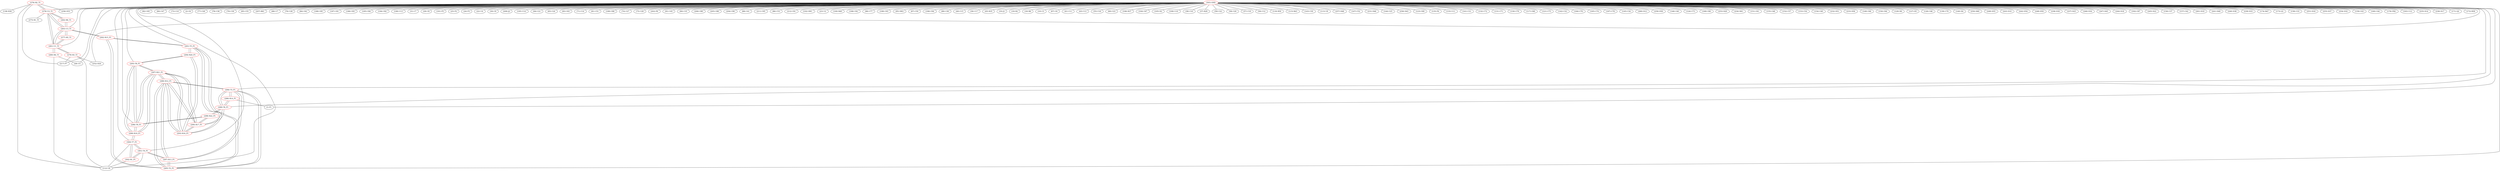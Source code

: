 graph {
	276 [label="(276) R2_T1" color=red]
	217 [label="(217) P7"]
	258 [label="(258) D53"]
	138 [label="(138) R36"]
	112 [label="(112) U8"]
	278 [label="(278) U2_T1"]
	277 [label="(277) R5_T1" color=red]
	283 [label="(283) U3_T1"]
	281 [label="(281) U1_T1"]
	278 [label="(278) U2_T1" color=red]
	283 [label="(283) U3_T1"]
	281 [label="(281) U1_T1"]
	276 [label="(276) R2_T1"]
	275 [label="(275) R1_T1"]
	282 [label="(282) R6_T1"]
	279 [label="(279) R3_T1" color=red]
	217 [label="(217) P7"]
	112 [label="(112) U8"]
	252 [label="(252) D24"]
	281 [label="(281) U1_T1"]
	280 [label="(280) R4_T1" color=red]
	28 [label="(28) U5"]
	112 [label="(112) U8"]
	281 [label="(281) U1_T1"]
	281 [label="(281) U1_T1" color=red]
	280 [label="(280) R4_T1"]
	278 [label="(278) U2_T1"]
	283 [label="(283) U3_T1"]
	277 [label="(277) R5_T1"]
	279 [label="(279) R3_T1"]
	282 [label="(282) R6_T1" color=red]
	283 [label="(283) U3_T1"]
	278 [label="(278) U2_T1"]
	283 [label="(283) U3_T1" color=red]
	282 [label="(282) R6_T1"]
	277 [label="(277) R5_T1"]
	278 [label="(278) U2_T1"]
	281 [label="(281) U1_T1"]
	292 [label="(292) R15_P1"]
	284 [label="(284) T3_P1" color=red]
	288 [label="(288) R14_P1"]
	289 [label="(289) T6_P1"]
	287 [label="(287) R13_P1"]
	286 [label="(286) R12_P1"]
	285 [label="(285) T2_P1"]
	285 [label="(285) T2_P1" color=red]
	287 [label="(287) R13_P1"]
	284 [label="(284) T3_P1"]
	286 [label="(286) R12_P1"]
	291 [label="(291) T5_P1"]
	292 [label="(292) R15_P1"]
	286 [label="(286) R12_P1" color=red]
	297 [label="(297) R21_P1"]
	293 [label="(293) R16_P1"]
	290 [label="(290) R17_P1"]
	287 [label="(287) R13_P1"]
	284 [label="(284) T3_P1"]
	285 [label="(285) T2_P1"]
	287 [label="(287) R13_P1" color=red]
	301 [label="(301) T4_P1"]
	284 [label="(284) T3_P1"]
	286 [label="(286) R12_P1"]
	285 [label="(285) T2_P1"]
	288 [label="(288) R14_P1" color=red]
	1 [label="(1) P1"]
	284 [label="(284) T3_P1"]
	289 [label="(289) T6_P1"]
	289 [label="(289) T6_P1" color=red]
	288 [label="(288) R14_P1"]
	284 [label="(284) T3_P1"]
	298 [label="(298) R22_P1"]
	290 [label="(290) R17_P1"]
	290 [label="(290) R17_P1" color=red]
	297 [label="(297) R21_P1"]
	293 [label="(293) R16_P1"]
	286 [label="(286) R12_P1"]
	298 [label="(298) R22_P1"]
	289 [label="(289) T6_P1"]
	291 [label="(291) T5_P1" color=red]
	285 [label="(285) T2_P1"]
	292 [label="(292) R15_P1"]
	293 [label="(293) R16_P1"]
	294 [label="(294) R20_P1"]
	292 [label="(292) R15_P1" color=red]
	283 [label="(283) U3_T1"]
	285 [label="(285) T2_P1"]
	291 [label="(291) T5_P1"]
	293 [label="(293) R16_P1" color=red]
	297 [label="(297) R21_P1"]
	286 [label="(286) R12_P1"]
	290 [label="(290) R17_P1"]
	291 [label="(291) T5_P1"]
	294 [label="(294) R20_P1"]
	294 [label="(294) R20_P1" color=red]
	295 [label="(295) T8_P1"]
	293 [label="(293) R16_P1"]
	291 [label="(291) T5_P1"]
	295 [label="(295) T8_P1" color=red]
	296 [label="(296) T9_P1"]
	297 [label="(297) R21_P1"]
	299 [label="(299) R19_P1"]
	294 [label="(294) R20_P1"]
	296 [label="(296) T9_P1" color=red]
	298 [label="(298) R22_P1"]
	297 [label="(297) R21_P1"]
	295 [label="(295) T8_P1"]
	299 [label="(299) R19_P1"]
	297 [label="(297) R21_P1" color=red]
	293 [label="(293) R16_P1"]
	286 [label="(286) R12_P1"]
	290 [label="(290) R17_P1"]
	296 [label="(296) T9_P1"]
	295 [label="(295) T8_P1"]
	299 [label="(299) R19_P1"]
	298 [label="(298) R22_P1" color=red]
	296 [label="(296) T9_P1"]
	289 [label="(289) T6_P1"]
	290 [label="(290) R17_P1"]
	299 [label="(299) R19_P1" color=red]
	296 [label="(296) T9_P1"]
	297 [label="(297) R21_P1"]
	295 [label="(295) T8_P1"]
	300 [label="(300) T7_P1"]
	300 [label="(300) T7_P1" color=red]
	302 [label="(302) R1_P1"]
	301 [label="(301) T4_P1"]
	112 [label="(112) U8"]
	299 [label="(299) R19_P1"]
	301 [label="(301) T4_P1" color=red]
	287 [label="(287) R13_P1"]
	302 [label="(302) R1_P1"]
	300 [label="(300) T7_P1"]
	112 [label="(112) U8"]
	302 [label="(302) R1_P1" color=red]
	301 [label="(301) T4_P1"]
	300 [label="(300) T7_P1"]
	112 [label="(112) U8"]
	303 [label="(303) GND" color=red]
	82 [label="(82) C65"]
	80 [label="(80) C47"]
	73 [label="(73) C10"]
	2 [label="(2) C6"]
	77 [label="(77) C26"]
	78 [label="(78) C36"]
	79 [label="(79) C39"]
	85 [label="(85) C55"]
	207 [label="(207) R61"]
	68 [label="(68) U7"]
	76 [label="(76) C28"]
	84 [label="(84) C62"]
	188 [label="(188) C85"]
	187 [label="(187) C81"]
	186 [label="(186) C83"]
	185 [label="(185) C84"]
	194 [label="(194) C82"]
	190 [label="(190) U13"]
	31 [label="(31) C7"]
	29 [label="(29) C8"]
	191 [label="(191) P5"]
	25 [label="(25) P2"]
	24 [label="(24) P3"]
	22 [label="(22) U4"]
	30 [label="(30) C9"]
	209 [label="(209) J2"]
	195 [label="(195) U14"]
	64 [label="(64) C21"]
	65 [label="(65) C24"]
	83 [label="(83) C63"]
	71 [label="(71) C14"]
	81 [label="(81) C51"]
	189 [label="(189) C86"]
	74 [label="(74) C27"]
	75 [label="(75) C29"]
	202 [label="(202) P6"]
	112 [label="(112) U8"]
	91 [label="(91) C45"]
	90 [label="(90) C35"]
	206 [label="(206) C89"]
	205 [label="(205) C88"]
	204 [label="(204) C90"]
	88 [label="(88) C41"]
	211 [label="(211) C95"]
	86 [label="(86) C53"]
	212 [label="(212) C91"]
	102 [label="(102) SW1"]
	23 [label="(23) U2"]
	100 [label="(100) R49"]
	198 [label="(198) C92"]
	96 [label="(96) C77"]
	199 [label="(199) C93"]
	95 [label="(95) SW2"]
	87 [label="(87) C50"]
	196 [label="(196) C94"]
	28 [label="(28) U5"]
	89 [label="(89) C38"]
	40 [label="(40) C15"]
	39 [label="(39) C17"]
	45 [label="(45) R35"]
	33 [label="(33) J1"]
	19 [label="(19) R2"]
	18 [label="(18) R8"]
	10 [label="(10) C3"]
	67 [label="(67) U6"]
	41 [label="(41) C11"]
	43 [label="(43) C13"]
	55 [label="(55) C18"]
	60 [label="(60) C23"]
	106 [label="(106) R37"]
	104 [label="(104) C67"]
	105 [label="(105) D2"]
	109 [label="(109) U10"]
	38 [label="(38) C16"]
	37 [label="(37) R29"]
	59 [label="(59) C22"]
	58 [label="(58) C20"]
	57 [label="(57) C19"]
	56 [label="(56) C12"]
	119 [label="(119) R50"]
	115 [label="(115) R43"]
	143 [label="(143) C30"]
	113 [label="(113) U9"]
	257 [label="(257) D48"]
	147 [label="(147) C52"]
	231 [label="(231) D46"]
	144 [label="(144) C25"]
	256 [label="(256) D43"]
	123 [label="(123) C69"]
	135 [label="(135) P4"]
	133 [label="(133) U11"]
	141 [label="(141) C31"]
	132 [label="(132) C72"]
	131 [label="(131) C71"]
	130 [label="(130) C79"]
	117 [label="(117) C68"]
	121 [label="(121) C75"]
	142 [label="(142) C32"]
	164 [label="(164) C76"]
	165 [label="(165) C74"]
	167 [label="(167) C78"]
	145 [label="(145) C34"]
	260 [label="(260) D12"]
	258 [label="(258) D53"]
	259 [label="(259) D58"]
	146 [label="(146) C40"]
	124 [label="(124) C73"]
	169 [label="(169) C80"]
	253 [label="(253) D29"]
	234 [label="(234) D61"]
	151 [label="(151) C61"]
	155 [label="(155) C48"]
	152 [label="(152) C57"]
	153 [label="(153) C54"]
	154 [label="(154) C49"]
	232 [label="(232) D51"]
	233 [label="(233) D56"]
	149 [label="(149) C66"]
	150 [label="(150) C64"]
	217 [label="(217) P7"]
	129 [label="(129) D6"]
	127 [label="(127) D5"]
	126 [label="(126) C46"]
	139 [label="(139) C70"]
	140 [label="(140) D4"]
	250 [label="(250) D60"]
	249 [label="(249) D55"]
	1 [label="(1) P1"]
	243 [label="(243) D10"]
	242 [label="(242) D54"]
	248 [label="(248) D50"]
	238 [label="(238) D30"]
	237 [label="(237) D25"]
	246 [label="(246) D34"]
	247 [label="(247) D45"]
	244 [label="(244) D18"]
	192 [label="(192) C87"]
	245 [label="(245) D22"]
	156 [label="(156) C37"]
	157 [label="(157) C42"]
	261 [label="(261) D19"]
	241 [label="(241) D49"]
	240 [label="(240) D38"]
	239 [label="(239) D33"]
	174 [label="(174) R47"]
	173 [label="(173) Q1"]
	158 [label="(158) C33"]
	251 [label="(251) D16"]
	252 [label="(252) D24"]
	255 [label="(255) D37"]
	254 [label="(254) D32"]
	159 [label="(159) C43"]
	160 [label="(160) C44"]
	176 [label="(176) FB2"]
	163 [label="(163) U12"]
	235 [label="(235) D14"]
	236 [label="(236) D17"]
	171 [label="(171) Q2"]
	172 [label="(172) R58"]
	283 [label="(283) U3_T1"]
	281 [label="(281) U1_T1"]
	278 [label="(278) U2_T1"]
	284 [label="(284) T3_P1"]
	301 [label="(301) T4_P1"]
	300 [label="(300) T7_P1"]
	291 [label="(291) T5_P1"]
	296 [label="(296) T9_P1"]
	295 [label="(295) T8_P1"]
	289 [label="(289) T6_P1"]
	285 [label="(285) T2_P1"]
	276 -- 217
	276 -- 258
	276 -- 138
	276 -- 112
	276 -- 278
	277 -- 283
	277 -- 281
	278 -- 283
	278 -- 281
	278 -- 276
	278 -- 275
	278 -- 282
	279 -- 217
	279 -- 112
	279 -- 252
	279 -- 281
	280 -- 28
	280 -- 112
	280 -- 281
	281 -- 280
	281 -- 278
	281 -- 283
	281 -- 277
	281 -- 279
	282 -- 283
	282 -- 278
	283 -- 282
	283 -- 277
	283 -- 278
	283 -- 281
	283 -- 292
	284 -- 288
	284 -- 289
	284 -- 287
	284 -- 286
	284 -- 285
	285 -- 287
	285 -- 284
	285 -- 286
	285 -- 291
	285 -- 292
	286 -- 297
	286 -- 293
	286 -- 290
	286 -- 287
	286 -- 284
	286 -- 285
	287 -- 301
	287 -- 284
	287 -- 286
	287 -- 285
	288 -- 1
	288 -- 284
	288 -- 289
	289 -- 288
	289 -- 284
	289 -- 298
	289 -- 290
	290 -- 297
	290 -- 293
	290 -- 286
	290 -- 298
	290 -- 289
	291 -- 285
	291 -- 292
	291 -- 293
	291 -- 294
	292 -- 283
	292 -- 285
	292 -- 291
	293 -- 297
	293 -- 286
	293 -- 290
	293 -- 291
	293 -- 294
	294 -- 295
	294 -- 293
	294 -- 291
	295 -- 296
	295 -- 297
	295 -- 299
	295 -- 294
	296 -- 298
	296 -- 297
	296 -- 295
	296 -- 299
	297 -- 293
	297 -- 286
	297 -- 290
	297 -- 296
	297 -- 295
	297 -- 299
	298 -- 296
	298 -- 289
	298 -- 290
	299 -- 296
	299 -- 297
	299 -- 295
	299 -- 300
	300 -- 302
	300 -- 301
	300 -- 112
	300 -- 299
	301 -- 287
	301 -- 302
	301 -- 300
	301 -- 112
	302 -- 301
	302 -- 300
	302 -- 112
	303 -- 82
	303 -- 80
	303 -- 73
	303 -- 2
	303 -- 77
	303 -- 78
	303 -- 79
	303 -- 85
	303 -- 207
	303 -- 68
	303 -- 76
	303 -- 84
	303 -- 188
	303 -- 187
	303 -- 186
	303 -- 185
	303 -- 194
	303 -- 190
	303 -- 31
	303 -- 29
	303 -- 191
	303 -- 25
	303 -- 24
	303 -- 22
	303 -- 30
	303 -- 209
	303 -- 195
	303 -- 64
	303 -- 65
	303 -- 83
	303 -- 71
	303 -- 81
	303 -- 189
	303 -- 74
	303 -- 75
	303 -- 202
	303 -- 112
	303 -- 91
	303 -- 90
	303 -- 206
	303 -- 205
	303 -- 204
	303 -- 88
	303 -- 211
	303 -- 86
	303 -- 212
	303 -- 102
	303 -- 23
	303 -- 100
	303 -- 198
	303 -- 96
	303 -- 199
	303 -- 95
	303 -- 87
	303 -- 196
	303 -- 28
	303 -- 89
	303 -- 40
	303 -- 39
	303 -- 45
	303 -- 33
	303 -- 19
	303 -- 18
	303 -- 10
	303 -- 67
	303 -- 41
	303 -- 43
	303 -- 55
	303 -- 60
	303 -- 106
	303 -- 104
	303 -- 105
	303 -- 109
	303 -- 38
	303 -- 37
	303 -- 59
	303 -- 58
	303 -- 57
	303 -- 56
	303 -- 119
	303 -- 115
	303 -- 143
	303 -- 113
	303 -- 257
	303 -- 147
	303 -- 231
	303 -- 144
	303 -- 256
	303 -- 123
	303 -- 135
	303 -- 133
	303 -- 141
	303 -- 132
	303 -- 131
	303 -- 130
	303 -- 117
	303 -- 121
	303 -- 142
	303 -- 164
	303 -- 165
	303 -- 167
	303 -- 145
	303 -- 260
	303 -- 258
	303 -- 259
	303 -- 146
	303 -- 124
	303 -- 169
	303 -- 253
	303 -- 234
	303 -- 151
	303 -- 155
	303 -- 152
	303 -- 153
	303 -- 154
	303 -- 232
	303 -- 233
	303 -- 149
	303 -- 150
	303 -- 217
	303 -- 129
	303 -- 127
	303 -- 126
	303 -- 139
	303 -- 140
	303 -- 250
	303 -- 249
	303 -- 1
	303 -- 243
	303 -- 242
	303 -- 248
	303 -- 238
	303 -- 237
	303 -- 246
	303 -- 247
	303 -- 244
	303 -- 192
	303 -- 245
	303 -- 156
	303 -- 157
	303 -- 261
	303 -- 241
	303 -- 240
	303 -- 239
	303 -- 174
	303 -- 173
	303 -- 158
	303 -- 251
	303 -- 252
	303 -- 255
	303 -- 254
	303 -- 159
	303 -- 160
	303 -- 176
	303 -- 163
	303 -- 235
	303 -- 236
	303 -- 171
	303 -- 172
	303 -- 283
	303 -- 281
	303 -- 278
	303 -- 284
	303 -- 301
	303 -- 300
	303 -- 291
	303 -- 296
	303 -- 295
	303 -- 289
	303 -- 285
}